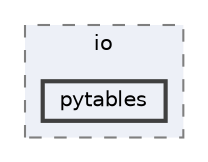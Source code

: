 digraph "/home/jam/Research/IRES-2025/dev/src/llm-scripts/testing/hypothesis-testing/hyp-env/lib/python3.12/site-packages/pandas/tests/io/pytables"
{
 // LATEX_PDF_SIZE
  bgcolor="transparent";
  edge [fontname=Helvetica,fontsize=10,labelfontname=Helvetica,labelfontsize=10];
  node [fontname=Helvetica,fontsize=10,shape=box,height=0.2,width=0.4];
  compound=true
  subgraph clusterdir_58093ff5c4dadb8322f04caa14ccd81b {
    graph [ bgcolor="#edf0f7", pencolor="grey50", label="io", fontname=Helvetica,fontsize=10 style="filled,dashed", URL="dir_58093ff5c4dadb8322f04caa14ccd81b.html",tooltip=""]
  dir_9f09ec99f42e59d6a4a044e82ceb35aa [label="pytables", fillcolor="#edf0f7", color="grey25", style="filled,bold", URL="dir_9f09ec99f42e59d6a4a044e82ceb35aa.html",tooltip=""];
  }
}
